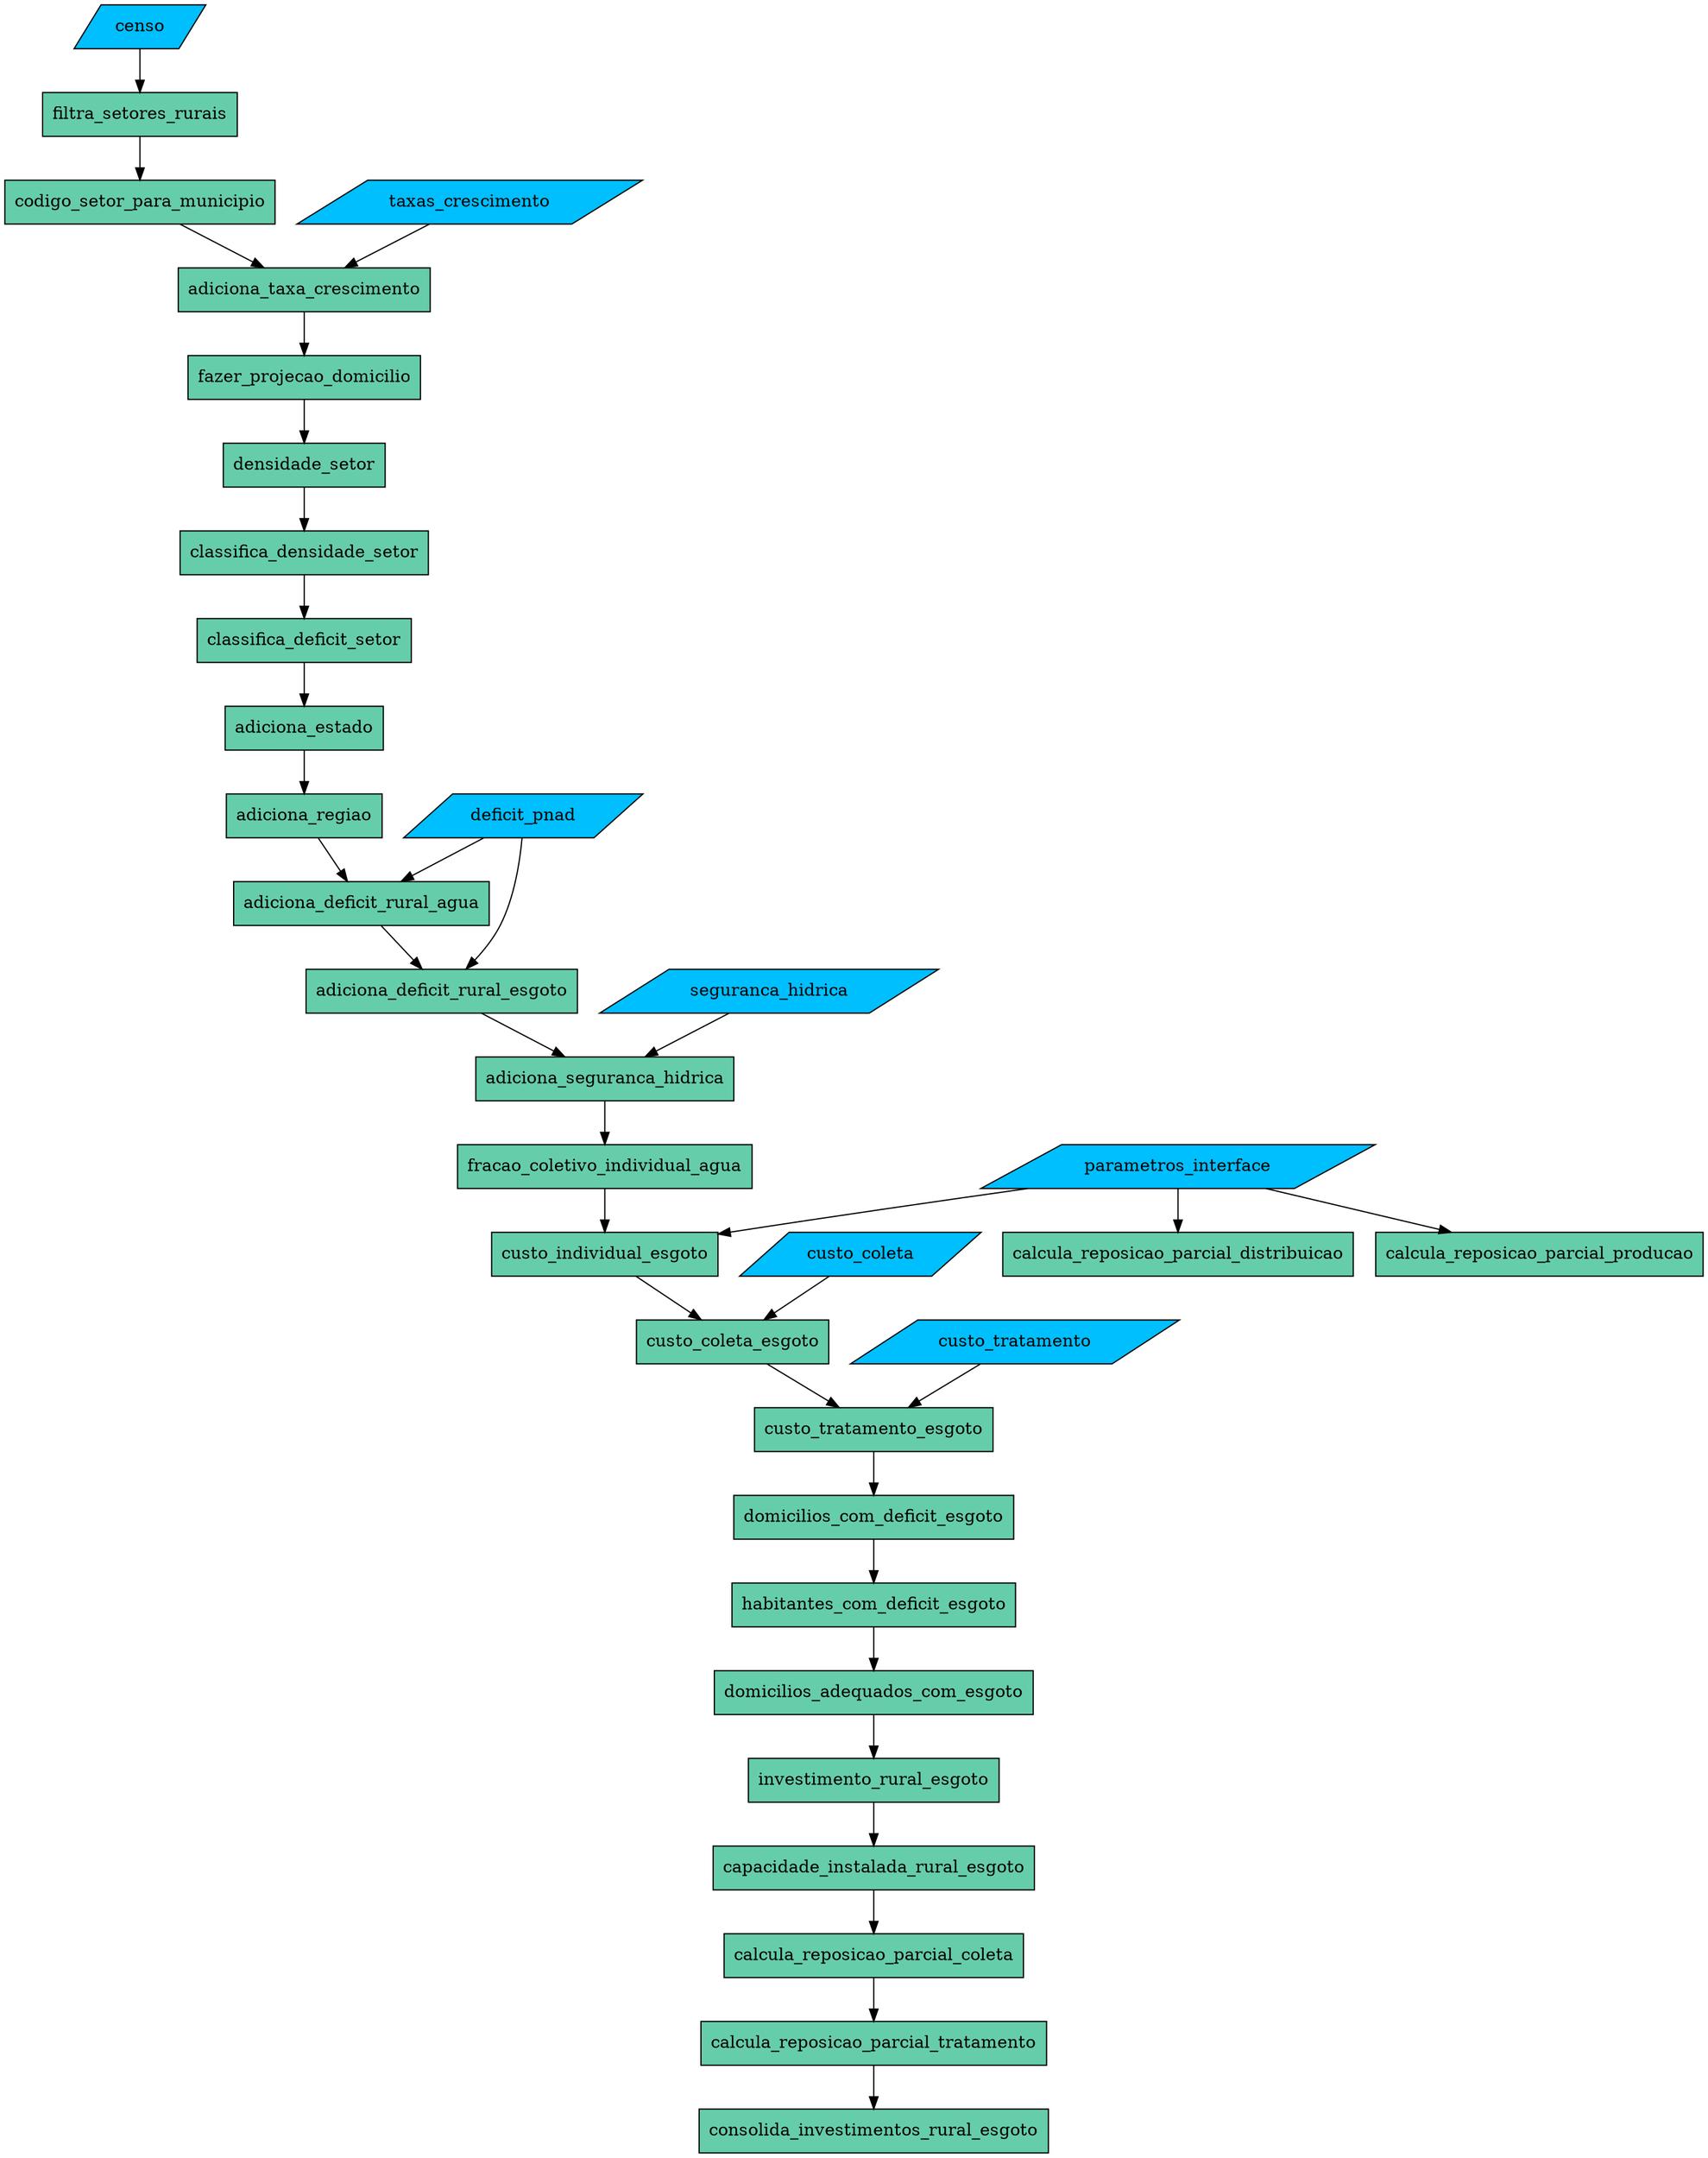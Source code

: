 digraph Projecao {
    fontname = "Segoe UI"
    margin=0
    graph [ ratio = compress];

    node [shape=box, style=filled, fillcolor=aquamarine3]
    #condition [shape=diamond fillcolor=antiquewhite1 label="É censo?"]
    censo, parametros_interface, taxas_crescimento, seguranca_hidrica, deficit_pnad, custo_coleta, custo_tratamento [shape=parallelogram fillcolor=deepskyblue]
    
    censo -> filtra_setores_rurais
    filtra_setores_rurais -> codigo_setor_para_municipio
    codigo_setor_para_municipio -> adiciona_taxa_crescimento
    taxas_crescimento -> adiciona_taxa_crescimento
    adiciona_taxa_crescimento 
    -> fazer_projecao_domicilio
    -> densidade_setor
    -> classifica_densidade_setor
    -> classifica_deficit_setor
    -> adiciona_estado
    -> adiciona_regiao
    -> adiciona_deficit_rural_agua 
    deficit_pnad-> adiciona_deficit_rural_agua 
    -> adiciona_deficit_rural_esgoto
    deficit_pnad-> adiciona_deficit_rural_esgoto
    adiciona_deficit_rural_esgoto -> adiciona_seguranca_hidrica
    seguranca_hidrica -> adiciona_seguranca_hidrica
    -> fracao_coletivo_individual_agua
    -> custo_individual_esgoto
    -> custo_coleta_esgoto
    custo_coleta -> custo_coleta_esgoto
    -> custo_tratamento_esgoto
    custo_tratamento -> custo_tratamento_esgoto
    -> domicilios_com_deficit_esgoto
    -> habitantes_com_deficit_esgoto
    -> domicilios_adequados_com_esgoto
    -> investimento_rural_esgoto
    -> capacidade_instalada_rural_esgoto
    -> calcula_reposicao_parcial_coleta
    -> calcula_reposicao_parcial_tratamento
    -> consolida_investimentos_rural_esgoto
    parametros_interface -> custo_individual_esgoto
    parametros_interface -> calcula_reposicao_parcial_distribuicao
    parametros_interface -> calcula_reposicao_parcial_producao
}

